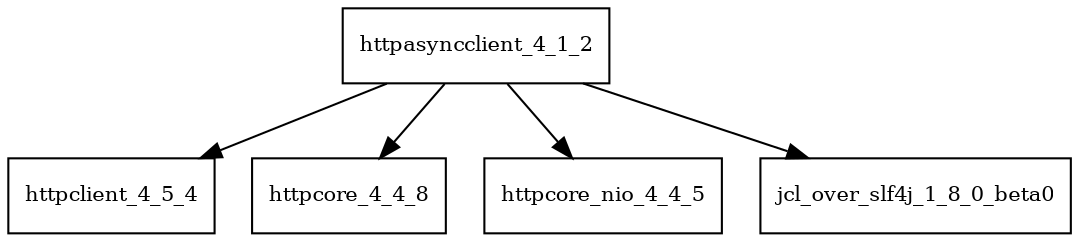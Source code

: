 digraph httpasyncclient_4_1_2_dependencies {
  node [shape = box, fontsize=10.0];
  httpasyncclient_4_1_2 -> httpclient_4_5_4;
  httpasyncclient_4_1_2 -> httpcore_4_4_8;
  httpasyncclient_4_1_2 -> httpcore_nio_4_4_5;
  httpasyncclient_4_1_2 -> jcl_over_slf4j_1_8_0_beta0;
}
